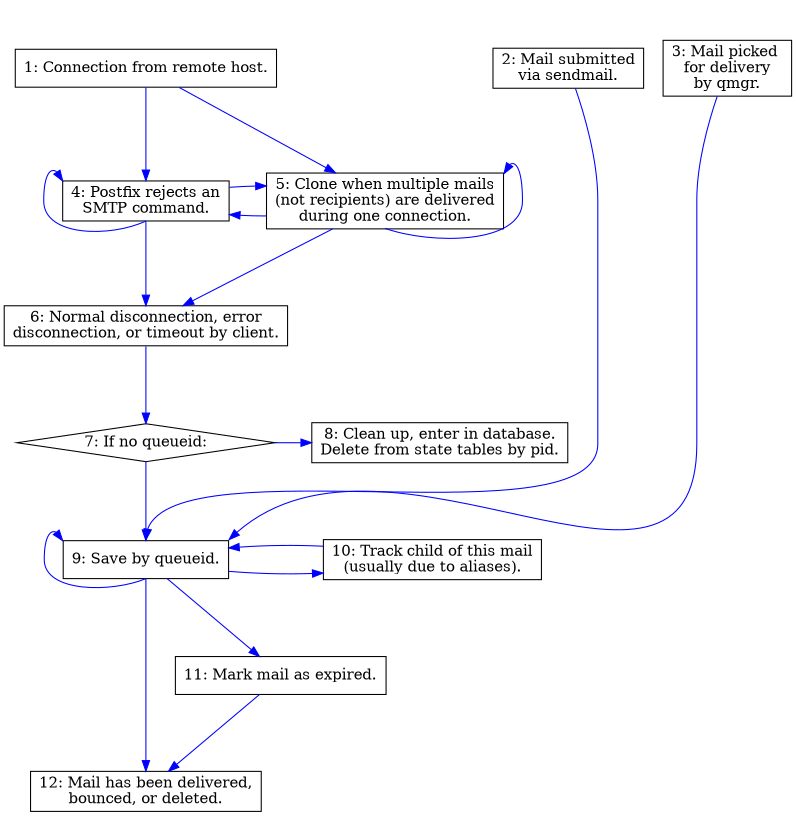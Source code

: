 /* vim: set textwidth=160 : */
/* $Id$ */

digraph logparser {
    graph [
        /* This seems to be width, height - but they interact strangely, so 
         * I'm never sure.
         */
        size = "5.3, 8.4"
        margin = "0"
        center = true
    ]
    node [
        shape = box
    ]
    edge [
        color = blue
        fontcolor = red
        minlen = 2
    ]

    /* EDGES */
    /* Connect from client */
    connect                         -> { rejection } [weight = 5]
    rejection                       -> { rejection } [dir = back, headport = s, tailport = nw]
    rejection                       -> { disconnect } [weight = 5]
    connect                         -> { clone }
    clone                           -> { clone } [dir = back, headport = s, tailport = ne]
    clone                           -> { disconnect }
    clone                           -> { rejection }
    rejection                       -> { clone }

    /* Disconnect without queueid */
    disconnect                      -> { if_no_queueid } [weight = 5]
    if_no_queueid                   -> { fixup_enter_in_db_disconnect }

    /* Disconnect with queueid */
    if_no_queueid                   -> { save_by_queueid } [weight = 5]

    /* Misc entry */
    pickup                          -> { save_by_queueid } [headport = n]
    qmgr_chooses_mail               -> { save_by_queueid } [headport = ne]
    /* Graph placement */
    connect                         -> { pickup } [style = invis, weight = 0]
    connect                         -> { qmgr_chooses_mail } [style = invis, weight = 0]

    /* Save results by queueid */
    save_by_queueid                 -> { track } [minlen = 5]
    track                           -> { save_by_queueid }
    save_by_queueid                 -> { save_by_queueid } [dir = back, headport = s, tailport = nw]
    save_by_queueid                 -> { commit } [weight = 10]

    /* Expired mails */
    save_by_queueid                 -> { expiry }
    expiry                          -> { commit } [weight = 0]

    /* NODE LABELS */
    rejection                       [label = "4: Postfix rejects an\nSMTP command."]
    connect                         [label = "1: Connection from remote host."]
    clone                           [label = "5: Clone when multiple mails\n(not recipients) are delivered\nduring one connection."]

    /* Disconnect without queueid */
    disconnect                      [label = "6: Normal disconnection, error\ndisconnection, or timeout by client."]
    if_no_queueid                   [label = "7: If no queueid:", shape = diamond]
    fixup_enter_in_db_disconnect    [label = "8: Clean up, enter in database.\nDelete from state tables by pid."]

    /* Disconnect with queueid - already covered */

    /* Misc entry */
    pickup                          [label = "2: Mail submitted\nvia sendmail."]
    qmgr_chooses_mail               [label = "3: Mail picked \nfor delivery\nby qmgr."]

    /* Save results by queueid */
    save_by_queueid                 [label = "9: Save by queueid."]
    track                           [label = "10: Track child of this mail\n(usually due to aliases)."]

    /* Expiry */
    expiry                          [label = "11: Mark mail as expired."]

    /* Commit is complicated */
    /* Neither parent nor child. */
    commit                          [label = "12: Mail has been delivered,\nbounced, or deleted."]

    /* SUB-GRAPHS */
    subgraph sources {
        rank = source
        pickup
        qmgr_chooses_mail
        connect
    }

    subgraph clone_or_save {
        rank = same
        clone
        rejection
    }

    subgraph disconnect_without_queueid {
        rank = same
        if_no_queueid
        fixup_enter_in_db_disconnect
    }

    subgraph save_or_track {
        rank = same
        track
        save_by_queueid
    }

}
